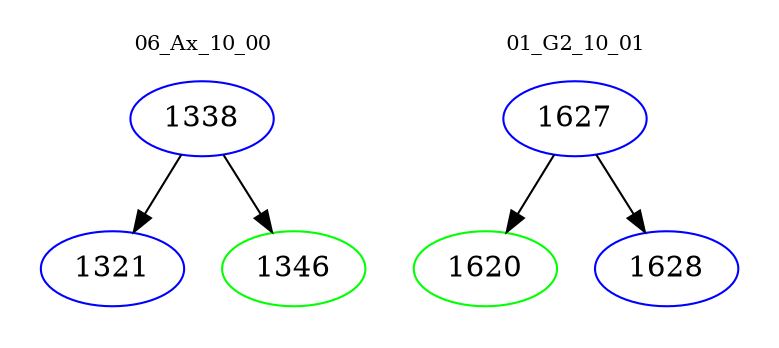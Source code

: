 digraph{
subgraph cluster_0 {
color = white
label = "06_Ax_10_00";
fontsize=10;
T0_1338 [label="1338", color="blue"]
T0_1338 -> T0_1321 [color="black"]
T0_1321 [label="1321", color="blue"]
T0_1338 -> T0_1346 [color="black"]
T0_1346 [label="1346", color="green"]
}
subgraph cluster_1 {
color = white
label = "01_G2_10_01";
fontsize=10;
T1_1627 [label="1627", color="blue"]
T1_1627 -> T1_1620 [color="black"]
T1_1620 [label="1620", color="green"]
T1_1627 -> T1_1628 [color="black"]
T1_1628 [label="1628", color="blue"]
}
}
